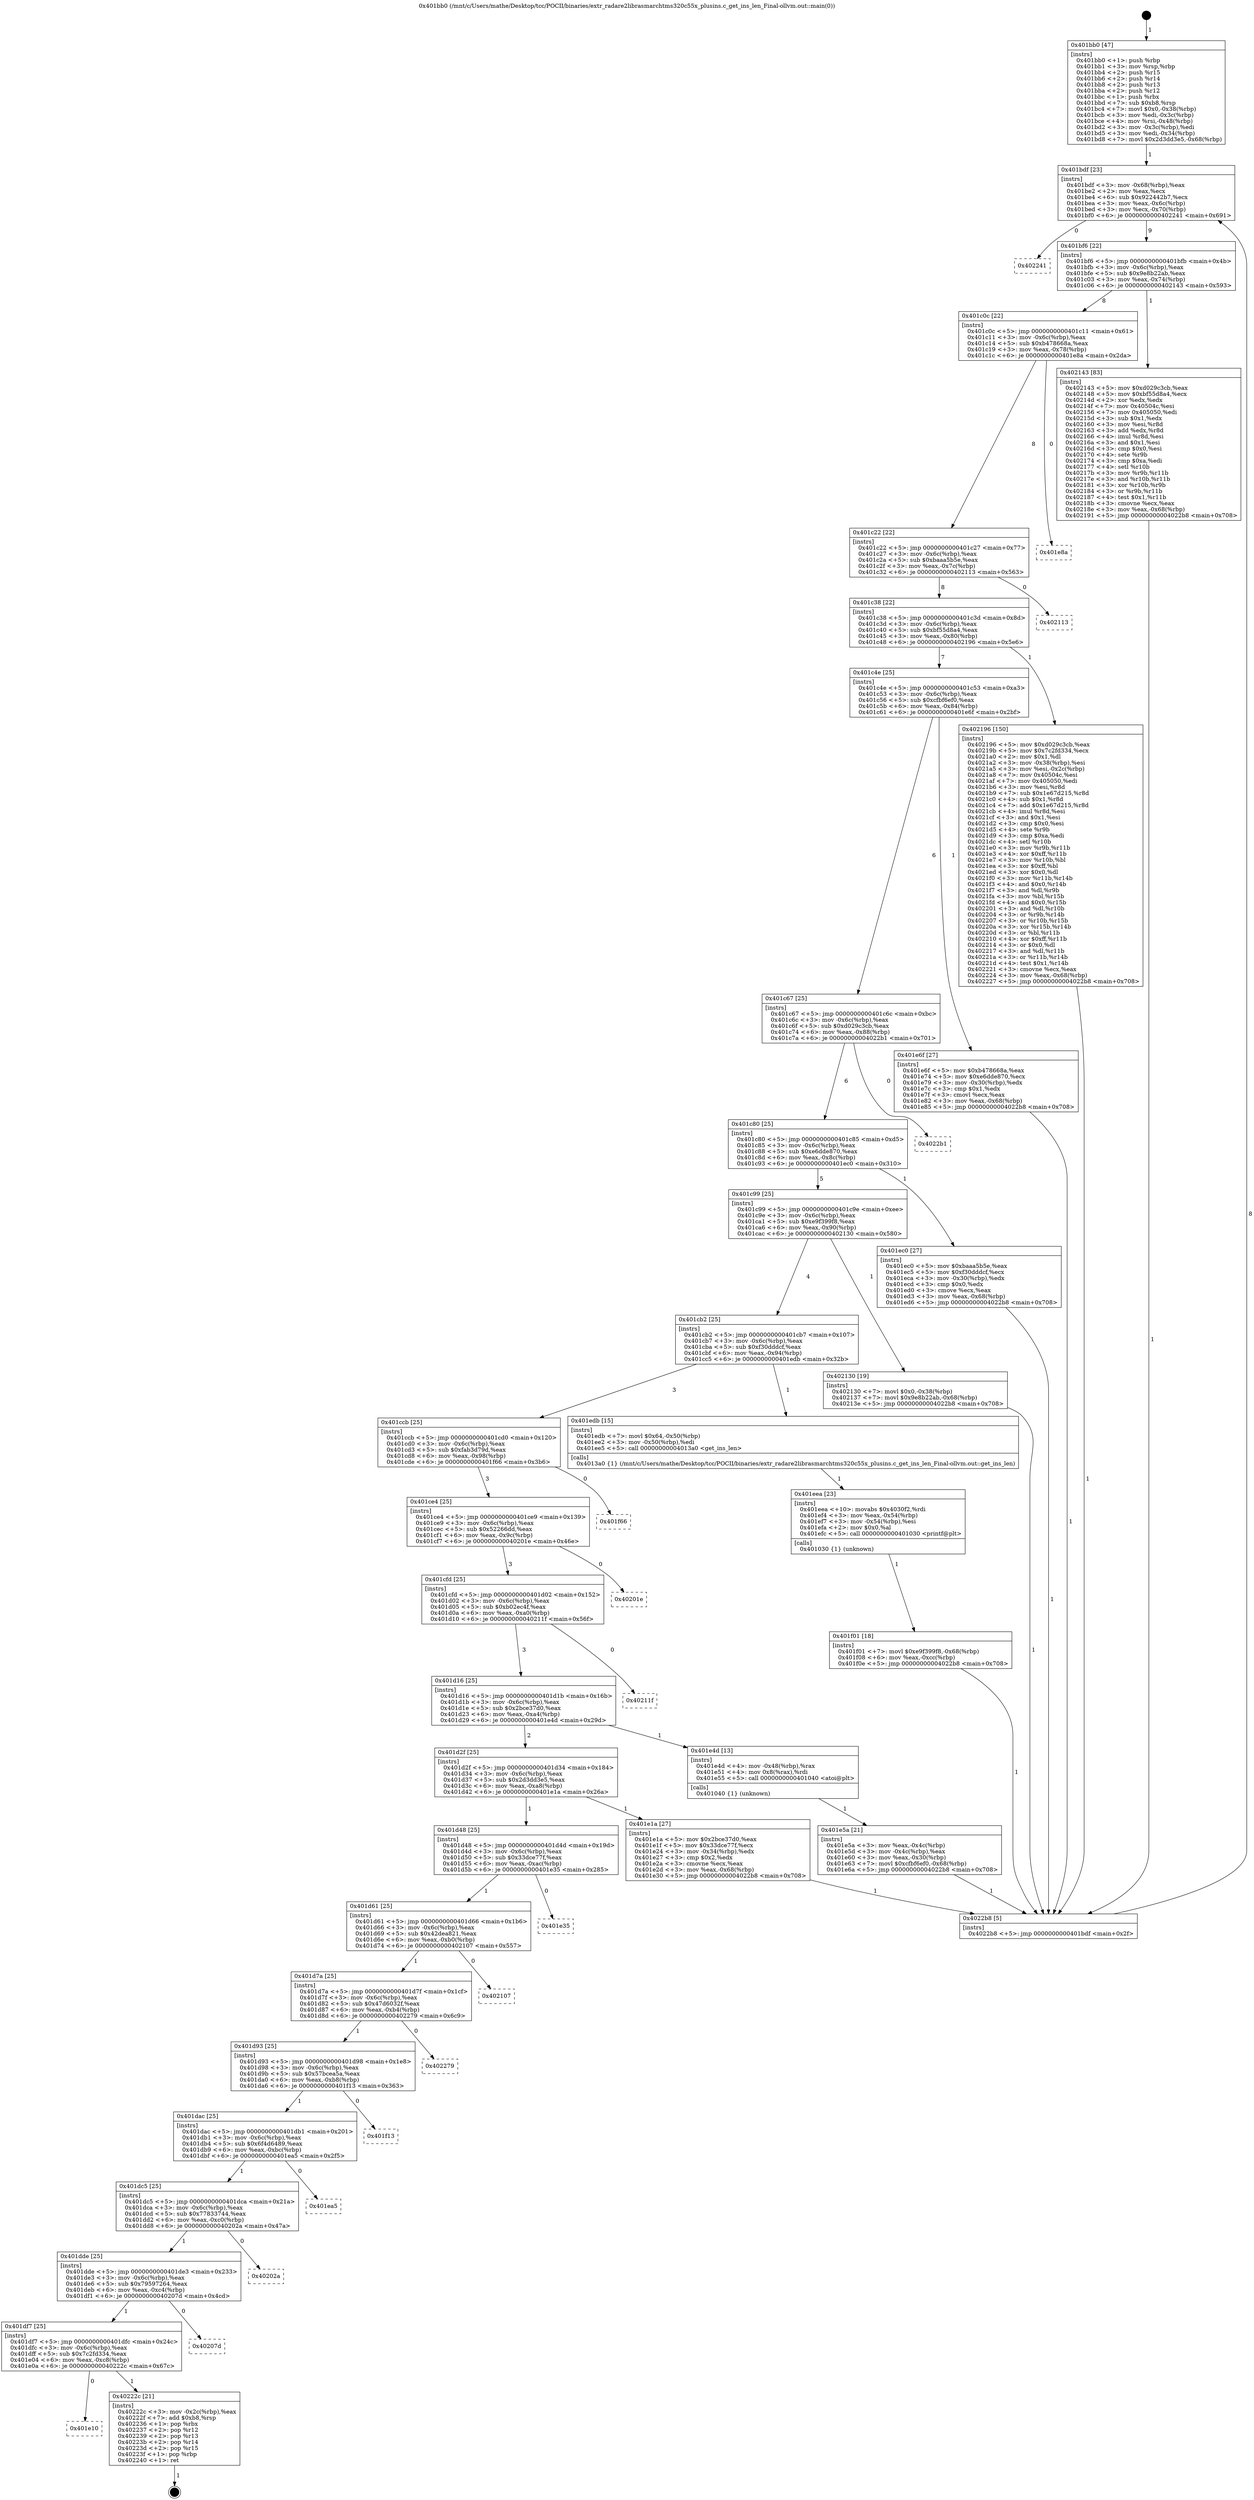 digraph "0x401bb0" {
  label = "0x401bb0 (/mnt/c/Users/mathe/Desktop/tcc/POCII/binaries/extr_radare2librasmarchtms320c55x_plusins.c_get_ins_len_Final-ollvm.out::main(0))"
  labelloc = "t"
  node[shape=record]

  Entry [label="",width=0.3,height=0.3,shape=circle,fillcolor=black,style=filled]
  "0x401bdf" [label="{
     0x401bdf [23]\l
     | [instrs]\l
     &nbsp;&nbsp;0x401bdf \<+3\>: mov -0x68(%rbp),%eax\l
     &nbsp;&nbsp;0x401be2 \<+2\>: mov %eax,%ecx\l
     &nbsp;&nbsp;0x401be4 \<+6\>: sub $0x922442b7,%ecx\l
     &nbsp;&nbsp;0x401bea \<+3\>: mov %eax,-0x6c(%rbp)\l
     &nbsp;&nbsp;0x401bed \<+3\>: mov %ecx,-0x70(%rbp)\l
     &nbsp;&nbsp;0x401bf0 \<+6\>: je 0000000000402241 \<main+0x691\>\l
  }"]
  "0x402241" [label="{
     0x402241\l
  }", style=dashed]
  "0x401bf6" [label="{
     0x401bf6 [22]\l
     | [instrs]\l
     &nbsp;&nbsp;0x401bf6 \<+5\>: jmp 0000000000401bfb \<main+0x4b\>\l
     &nbsp;&nbsp;0x401bfb \<+3\>: mov -0x6c(%rbp),%eax\l
     &nbsp;&nbsp;0x401bfe \<+5\>: sub $0x9e8b22ab,%eax\l
     &nbsp;&nbsp;0x401c03 \<+3\>: mov %eax,-0x74(%rbp)\l
     &nbsp;&nbsp;0x401c06 \<+6\>: je 0000000000402143 \<main+0x593\>\l
  }"]
  Exit [label="",width=0.3,height=0.3,shape=circle,fillcolor=black,style=filled,peripheries=2]
  "0x402143" [label="{
     0x402143 [83]\l
     | [instrs]\l
     &nbsp;&nbsp;0x402143 \<+5\>: mov $0xd029c3cb,%eax\l
     &nbsp;&nbsp;0x402148 \<+5\>: mov $0xbf55d8a4,%ecx\l
     &nbsp;&nbsp;0x40214d \<+2\>: xor %edx,%edx\l
     &nbsp;&nbsp;0x40214f \<+7\>: mov 0x40504c,%esi\l
     &nbsp;&nbsp;0x402156 \<+7\>: mov 0x405050,%edi\l
     &nbsp;&nbsp;0x40215d \<+3\>: sub $0x1,%edx\l
     &nbsp;&nbsp;0x402160 \<+3\>: mov %esi,%r8d\l
     &nbsp;&nbsp;0x402163 \<+3\>: add %edx,%r8d\l
     &nbsp;&nbsp;0x402166 \<+4\>: imul %r8d,%esi\l
     &nbsp;&nbsp;0x40216a \<+3\>: and $0x1,%esi\l
     &nbsp;&nbsp;0x40216d \<+3\>: cmp $0x0,%esi\l
     &nbsp;&nbsp;0x402170 \<+4\>: sete %r9b\l
     &nbsp;&nbsp;0x402174 \<+3\>: cmp $0xa,%edi\l
     &nbsp;&nbsp;0x402177 \<+4\>: setl %r10b\l
     &nbsp;&nbsp;0x40217b \<+3\>: mov %r9b,%r11b\l
     &nbsp;&nbsp;0x40217e \<+3\>: and %r10b,%r11b\l
     &nbsp;&nbsp;0x402181 \<+3\>: xor %r10b,%r9b\l
     &nbsp;&nbsp;0x402184 \<+3\>: or %r9b,%r11b\l
     &nbsp;&nbsp;0x402187 \<+4\>: test $0x1,%r11b\l
     &nbsp;&nbsp;0x40218b \<+3\>: cmovne %ecx,%eax\l
     &nbsp;&nbsp;0x40218e \<+3\>: mov %eax,-0x68(%rbp)\l
     &nbsp;&nbsp;0x402191 \<+5\>: jmp 00000000004022b8 \<main+0x708\>\l
  }"]
  "0x401c0c" [label="{
     0x401c0c [22]\l
     | [instrs]\l
     &nbsp;&nbsp;0x401c0c \<+5\>: jmp 0000000000401c11 \<main+0x61\>\l
     &nbsp;&nbsp;0x401c11 \<+3\>: mov -0x6c(%rbp),%eax\l
     &nbsp;&nbsp;0x401c14 \<+5\>: sub $0xb478668a,%eax\l
     &nbsp;&nbsp;0x401c19 \<+3\>: mov %eax,-0x78(%rbp)\l
     &nbsp;&nbsp;0x401c1c \<+6\>: je 0000000000401e8a \<main+0x2da\>\l
  }"]
  "0x401e10" [label="{
     0x401e10\l
  }", style=dashed]
  "0x401e8a" [label="{
     0x401e8a\l
  }", style=dashed]
  "0x401c22" [label="{
     0x401c22 [22]\l
     | [instrs]\l
     &nbsp;&nbsp;0x401c22 \<+5\>: jmp 0000000000401c27 \<main+0x77\>\l
     &nbsp;&nbsp;0x401c27 \<+3\>: mov -0x6c(%rbp),%eax\l
     &nbsp;&nbsp;0x401c2a \<+5\>: sub $0xbaaa5b5e,%eax\l
     &nbsp;&nbsp;0x401c2f \<+3\>: mov %eax,-0x7c(%rbp)\l
     &nbsp;&nbsp;0x401c32 \<+6\>: je 0000000000402113 \<main+0x563\>\l
  }"]
  "0x40222c" [label="{
     0x40222c [21]\l
     | [instrs]\l
     &nbsp;&nbsp;0x40222c \<+3\>: mov -0x2c(%rbp),%eax\l
     &nbsp;&nbsp;0x40222f \<+7\>: add $0xb8,%rsp\l
     &nbsp;&nbsp;0x402236 \<+1\>: pop %rbx\l
     &nbsp;&nbsp;0x402237 \<+2\>: pop %r12\l
     &nbsp;&nbsp;0x402239 \<+2\>: pop %r13\l
     &nbsp;&nbsp;0x40223b \<+2\>: pop %r14\l
     &nbsp;&nbsp;0x40223d \<+2\>: pop %r15\l
     &nbsp;&nbsp;0x40223f \<+1\>: pop %rbp\l
     &nbsp;&nbsp;0x402240 \<+1\>: ret\l
  }"]
  "0x402113" [label="{
     0x402113\l
  }", style=dashed]
  "0x401c38" [label="{
     0x401c38 [22]\l
     | [instrs]\l
     &nbsp;&nbsp;0x401c38 \<+5\>: jmp 0000000000401c3d \<main+0x8d\>\l
     &nbsp;&nbsp;0x401c3d \<+3\>: mov -0x6c(%rbp),%eax\l
     &nbsp;&nbsp;0x401c40 \<+5\>: sub $0xbf55d8a4,%eax\l
     &nbsp;&nbsp;0x401c45 \<+3\>: mov %eax,-0x80(%rbp)\l
     &nbsp;&nbsp;0x401c48 \<+6\>: je 0000000000402196 \<main+0x5e6\>\l
  }"]
  "0x401df7" [label="{
     0x401df7 [25]\l
     | [instrs]\l
     &nbsp;&nbsp;0x401df7 \<+5\>: jmp 0000000000401dfc \<main+0x24c\>\l
     &nbsp;&nbsp;0x401dfc \<+3\>: mov -0x6c(%rbp),%eax\l
     &nbsp;&nbsp;0x401dff \<+5\>: sub $0x7c2fd334,%eax\l
     &nbsp;&nbsp;0x401e04 \<+6\>: mov %eax,-0xc8(%rbp)\l
     &nbsp;&nbsp;0x401e0a \<+6\>: je 000000000040222c \<main+0x67c\>\l
  }"]
  "0x402196" [label="{
     0x402196 [150]\l
     | [instrs]\l
     &nbsp;&nbsp;0x402196 \<+5\>: mov $0xd029c3cb,%eax\l
     &nbsp;&nbsp;0x40219b \<+5\>: mov $0x7c2fd334,%ecx\l
     &nbsp;&nbsp;0x4021a0 \<+2\>: mov $0x1,%dl\l
     &nbsp;&nbsp;0x4021a2 \<+3\>: mov -0x38(%rbp),%esi\l
     &nbsp;&nbsp;0x4021a5 \<+3\>: mov %esi,-0x2c(%rbp)\l
     &nbsp;&nbsp;0x4021a8 \<+7\>: mov 0x40504c,%esi\l
     &nbsp;&nbsp;0x4021af \<+7\>: mov 0x405050,%edi\l
     &nbsp;&nbsp;0x4021b6 \<+3\>: mov %esi,%r8d\l
     &nbsp;&nbsp;0x4021b9 \<+7\>: sub $0x1e67d215,%r8d\l
     &nbsp;&nbsp;0x4021c0 \<+4\>: sub $0x1,%r8d\l
     &nbsp;&nbsp;0x4021c4 \<+7\>: add $0x1e67d215,%r8d\l
     &nbsp;&nbsp;0x4021cb \<+4\>: imul %r8d,%esi\l
     &nbsp;&nbsp;0x4021cf \<+3\>: and $0x1,%esi\l
     &nbsp;&nbsp;0x4021d2 \<+3\>: cmp $0x0,%esi\l
     &nbsp;&nbsp;0x4021d5 \<+4\>: sete %r9b\l
     &nbsp;&nbsp;0x4021d9 \<+3\>: cmp $0xa,%edi\l
     &nbsp;&nbsp;0x4021dc \<+4\>: setl %r10b\l
     &nbsp;&nbsp;0x4021e0 \<+3\>: mov %r9b,%r11b\l
     &nbsp;&nbsp;0x4021e3 \<+4\>: xor $0xff,%r11b\l
     &nbsp;&nbsp;0x4021e7 \<+3\>: mov %r10b,%bl\l
     &nbsp;&nbsp;0x4021ea \<+3\>: xor $0xff,%bl\l
     &nbsp;&nbsp;0x4021ed \<+3\>: xor $0x0,%dl\l
     &nbsp;&nbsp;0x4021f0 \<+3\>: mov %r11b,%r14b\l
     &nbsp;&nbsp;0x4021f3 \<+4\>: and $0x0,%r14b\l
     &nbsp;&nbsp;0x4021f7 \<+3\>: and %dl,%r9b\l
     &nbsp;&nbsp;0x4021fa \<+3\>: mov %bl,%r15b\l
     &nbsp;&nbsp;0x4021fd \<+4\>: and $0x0,%r15b\l
     &nbsp;&nbsp;0x402201 \<+3\>: and %dl,%r10b\l
     &nbsp;&nbsp;0x402204 \<+3\>: or %r9b,%r14b\l
     &nbsp;&nbsp;0x402207 \<+3\>: or %r10b,%r15b\l
     &nbsp;&nbsp;0x40220a \<+3\>: xor %r15b,%r14b\l
     &nbsp;&nbsp;0x40220d \<+3\>: or %bl,%r11b\l
     &nbsp;&nbsp;0x402210 \<+4\>: xor $0xff,%r11b\l
     &nbsp;&nbsp;0x402214 \<+3\>: or $0x0,%dl\l
     &nbsp;&nbsp;0x402217 \<+3\>: and %dl,%r11b\l
     &nbsp;&nbsp;0x40221a \<+3\>: or %r11b,%r14b\l
     &nbsp;&nbsp;0x40221d \<+4\>: test $0x1,%r14b\l
     &nbsp;&nbsp;0x402221 \<+3\>: cmovne %ecx,%eax\l
     &nbsp;&nbsp;0x402224 \<+3\>: mov %eax,-0x68(%rbp)\l
     &nbsp;&nbsp;0x402227 \<+5\>: jmp 00000000004022b8 \<main+0x708\>\l
  }"]
  "0x401c4e" [label="{
     0x401c4e [25]\l
     | [instrs]\l
     &nbsp;&nbsp;0x401c4e \<+5\>: jmp 0000000000401c53 \<main+0xa3\>\l
     &nbsp;&nbsp;0x401c53 \<+3\>: mov -0x6c(%rbp),%eax\l
     &nbsp;&nbsp;0x401c56 \<+5\>: sub $0xcfbf6ef0,%eax\l
     &nbsp;&nbsp;0x401c5b \<+6\>: mov %eax,-0x84(%rbp)\l
     &nbsp;&nbsp;0x401c61 \<+6\>: je 0000000000401e6f \<main+0x2bf\>\l
  }"]
  "0x40207d" [label="{
     0x40207d\l
  }", style=dashed]
  "0x401e6f" [label="{
     0x401e6f [27]\l
     | [instrs]\l
     &nbsp;&nbsp;0x401e6f \<+5\>: mov $0xb478668a,%eax\l
     &nbsp;&nbsp;0x401e74 \<+5\>: mov $0xe6dde870,%ecx\l
     &nbsp;&nbsp;0x401e79 \<+3\>: mov -0x30(%rbp),%edx\l
     &nbsp;&nbsp;0x401e7c \<+3\>: cmp $0x1,%edx\l
     &nbsp;&nbsp;0x401e7f \<+3\>: cmovl %ecx,%eax\l
     &nbsp;&nbsp;0x401e82 \<+3\>: mov %eax,-0x68(%rbp)\l
     &nbsp;&nbsp;0x401e85 \<+5\>: jmp 00000000004022b8 \<main+0x708\>\l
  }"]
  "0x401c67" [label="{
     0x401c67 [25]\l
     | [instrs]\l
     &nbsp;&nbsp;0x401c67 \<+5\>: jmp 0000000000401c6c \<main+0xbc\>\l
     &nbsp;&nbsp;0x401c6c \<+3\>: mov -0x6c(%rbp),%eax\l
     &nbsp;&nbsp;0x401c6f \<+5\>: sub $0xd029c3cb,%eax\l
     &nbsp;&nbsp;0x401c74 \<+6\>: mov %eax,-0x88(%rbp)\l
     &nbsp;&nbsp;0x401c7a \<+6\>: je 00000000004022b1 \<main+0x701\>\l
  }"]
  "0x401dde" [label="{
     0x401dde [25]\l
     | [instrs]\l
     &nbsp;&nbsp;0x401dde \<+5\>: jmp 0000000000401de3 \<main+0x233\>\l
     &nbsp;&nbsp;0x401de3 \<+3\>: mov -0x6c(%rbp),%eax\l
     &nbsp;&nbsp;0x401de6 \<+5\>: sub $0x79597264,%eax\l
     &nbsp;&nbsp;0x401deb \<+6\>: mov %eax,-0xc4(%rbp)\l
     &nbsp;&nbsp;0x401df1 \<+6\>: je 000000000040207d \<main+0x4cd\>\l
  }"]
  "0x4022b1" [label="{
     0x4022b1\l
  }", style=dashed]
  "0x401c80" [label="{
     0x401c80 [25]\l
     | [instrs]\l
     &nbsp;&nbsp;0x401c80 \<+5\>: jmp 0000000000401c85 \<main+0xd5\>\l
     &nbsp;&nbsp;0x401c85 \<+3\>: mov -0x6c(%rbp),%eax\l
     &nbsp;&nbsp;0x401c88 \<+5\>: sub $0xe6dde870,%eax\l
     &nbsp;&nbsp;0x401c8d \<+6\>: mov %eax,-0x8c(%rbp)\l
     &nbsp;&nbsp;0x401c93 \<+6\>: je 0000000000401ec0 \<main+0x310\>\l
  }"]
  "0x40202a" [label="{
     0x40202a\l
  }", style=dashed]
  "0x401ec0" [label="{
     0x401ec0 [27]\l
     | [instrs]\l
     &nbsp;&nbsp;0x401ec0 \<+5\>: mov $0xbaaa5b5e,%eax\l
     &nbsp;&nbsp;0x401ec5 \<+5\>: mov $0xf30dddcf,%ecx\l
     &nbsp;&nbsp;0x401eca \<+3\>: mov -0x30(%rbp),%edx\l
     &nbsp;&nbsp;0x401ecd \<+3\>: cmp $0x0,%edx\l
     &nbsp;&nbsp;0x401ed0 \<+3\>: cmove %ecx,%eax\l
     &nbsp;&nbsp;0x401ed3 \<+3\>: mov %eax,-0x68(%rbp)\l
     &nbsp;&nbsp;0x401ed6 \<+5\>: jmp 00000000004022b8 \<main+0x708\>\l
  }"]
  "0x401c99" [label="{
     0x401c99 [25]\l
     | [instrs]\l
     &nbsp;&nbsp;0x401c99 \<+5\>: jmp 0000000000401c9e \<main+0xee\>\l
     &nbsp;&nbsp;0x401c9e \<+3\>: mov -0x6c(%rbp),%eax\l
     &nbsp;&nbsp;0x401ca1 \<+5\>: sub $0xe9f399f8,%eax\l
     &nbsp;&nbsp;0x401ca6 \<+6\>: mov %eax,-0x90(%rbp)\l
     &nbsp;&nbsp;0x401cac \<+6\>: je 0000000000402130 \<main+0x580\>\l
  }"]
  "0x401dc5" [label="{
     0x401dc5 [25]\l
     | [instrs]\l
     &nbsp;&nbsp;0x401dc5 \<+5\>: jmp 0000000000401dca \<main+0x21a\>\l
     &nbsp;&nbsp;0x401dca \<+3\>: mov -0x6c(%rbp),%eax\l
     &nbsp;&nbsp;0x401dcd \<+5\>: sub $0x77833744,%eax\l
     &nbsp;&nbsp;0x401dd2 \<+6\>: mov %eax,-0xc0(%rbp)\l
     &nbsp;&nbsp;0x401dd8 \<+6\>: je 000000000040202a \<main+0x47a\>\l
  }"]
  "0x402130" [label="{
     0x402130 [19]\l
     | [instrs]\l
     &nbsp;&nbsp;0x402130 \<+7\>: movl $0x0,-0x38(%rbp)\l
     &nbsp;&nbsp;0x402137 \<+7\>: movl $0x9e8b22ab,-0x68(%rbp)\l
     &nbsp;&nbsp;0x40213e \<+5\>: jmp 00000000004022b8 \<main+0x708\>\l
  }"]
  "0x401cb2" [label="{
     0x401cb2 [25]\l
     | [instrs]\l
     &nbsp;&nbsp;0x401cb2 \<+5\>: jmp 0000000000401cb7 \<main+0x107\>\l
     &nbsp;&nbsp;0x401cb7 \<+3\>: mov -0x6c(%rbp),%eax\l
     &nbsp;&nbsp;0x401cba \<+5\>: sub $0xf30dddcf,%eax\l
     &nbsp;&nbsp;0x401cbf \<+6\>: mov %eax,-0x94(%rbp)\l
     &nbsp;&nbsp;0x401cc5 \<+6\>: je 0000000000401edb \<main+0x32b\>\l
  }"]
  "0x401ea5" [label="{
     0x401ea5\l
  }", style=dashed]
  "0x401edb" [label="{
     0x401edb [15]\l
     | [instrs]\l
     &nbsp;&nbsp;0x401edb \<+7\>: movl $0x64,-0x50(%rbp)\l
     &nbsp;&nbsp;0x401ee2 \<+3\>: mov -0x50(%rbp),%edi\l
     &nbsp;&nbsp;0x401ee5 \<+5\>: call 00000000004013a0 \<get_ins_len\>\l
     | [calls]\l
     &nbsp;&nbsp;0x4013a0 \{1\} (/mnt/c/Users/mathe/Desktop/tcc/POCII/binaries/extr_radare2librasmarchtms320c55x_plusins.c_get_ins_len_Final-ollvm.out::get_ins_len)\l
  }"]
  "0x401ccb" [label="{
     0x401ccb [25]\l
     | [instrs]\l
     &nbsp;&nbsp;0x401ccb \<+5\>: jmp 0000000000401cd0 \<main+0x120\>\l
     &nbsp;&nbsp;0x401cd0 \<+3\>: mov -0x6c(%rbp),%eax\l
     &nbsp;&nbsp;0x401cd3 \<+5\>: sub $0xfab3d79d,%eax\l
     &nbsp;&nbsp;0x401cd8 \<+6\>: mov %eax,-0x98(%rbp)\l
     &nbsp;&nbsp;0x401cde \<+6\>: je 0000000000401f66 \<main+0x3b6\>\l
  }"]
  "0x401dac" [label="{
     0x401dac [25]\l
     | [instrs]\l
     &nbsp;&nbsp;0x401dac \<+5\>: jmp 0000000000401db1 \<main+0x201\>\l
     &nbsp;&nbsp;0x401db1 \<+3\>: mov -0x6c(%rbp),%eax\l
     &nbsp;&nbsp;0x401db4 \<+5\>: sub $0x6f4d6489,%eax\l
     &nbsp;&nbsp;0x401db9 \<+6\>: mov %eax,-0xbc(%rbp)\l
     &nbsp;&nbsp;0x401dbf \<+6\>: je 0000000000401ea5 \<main+0x2f5\>\l
  }"]
  "0x401f66" [label="{
     0x401f66\l
  }", style=dashed]
  "0x401ce4" [label="{
     0x401ce4 [25]\l
     | [instrs]\l
     &nbsp;&nbsp;0x401ce4 \<+5\>: jmp 0000000000401ce9 \<main+0x139\>\l
     &nbsp;&nbsp;0x401ce9 \<+3\>: mov -0x6c(%rbp),%eax\l
     &nbsp;&nbsp;0x401cec \<+5\>: sub $0x52266dd,%eax\l
     &nbsp;&nbsp;0x401cf1 \<+6\>: mov %eax,-0x9c(%rbp)\l
     &nbsp;&nbsp;0x401cf7 \<+6\>: je 000000000040201e \<main+0x46e\>\l
  }"]
  "0x401f13" [label="{
     0x401f13\l
  }", style=dashed]
  "0x40201e" [label="{
     0x40201e\l
  }", style=dashed]
  "0x401cfd" [label="{
     0x401cfd [25]\l
     | [instrs]\l
     &nbsp;&nbsp;0x401cfd \<+5\>: jmp 0000000000401d02 \<main+0x152\>\l
     &nbsp;&nbsp;0x401d02 \<+3\>: mov -0x6c(%rbp),%eax\l
     &nbsp;&nbsp;0x401d05 \<+5\>: sub $0xb02ec4f,%eax\l
     &nbsp;&nbsp;0x401d0a \<+6\>: mov %eax,-0xa0(%rbp)\l
     &nbsp;&nbsp;0x401d10 \<+6\>: je 000000000040211f \<main+0x56f\>\l
  }"]
  "0x401d93" [label="{
     0x401d93 [25]\l
     | [instrs]\l
     &nbsp;&nbsp;0x401d93 \<+5\>: jmp 0000000000401d98 \<main+0x1e8\>\l
     &nbsp;&nbsp;0x401d98 \<+3\>: mov -0x6c(%rbp),%eax\l
     &nbsp;&nbsp;0x401d9b \<+5\>: sub $0x57bcea5a,%eax\l
     &nbsp;&nbsp;0x401da0 \<+6\>: mov %eax,-0xb8(%rbp)\l
     &nbsp;&nbsp;0x401da6 \<+6\>: je 0000000000401f13 \<main+0x363\>\l
  }"]
  "0x40211f" [label="{
     0x40211f\l
  }", style=dashed]
  "0x401d16" [label="{
     0x401d16 [25]\l
     | [instrs]\l
     &nbsp;&nbsp;0x401d16 \<+5\>: jmp 0000000000401d1b \<main+0x16b\>\l
     &nbsp;&nbsp;0x401d1b \<+3\>: mov -0x6c(%rbp),%eax\l
     &nbsp;&nbsp;0x401d1e \<+5\>: sub $0x2bce37d0,%eax\l
     &nbsp;&nbsp;0x401d23 \<+6\>: mov %eax,-0xa4(%rbp)\l
     &nbsp;&nbsp;0x401d29 \<+6\>: je 0000000000401e4d \<main+0x29d\>\l
  }"]
  "0x402279" [label="{
     0x402279\l
  }", style=dashed]
  "0x401e4d" [label="{
     0x401e4d [13]\l
     | [instrs]\l
     &nbsp;&nbsp;0x401e4d \<+4\>: mov -0x48(%rbp),%rax\l
     &nbsp;&nbsp;0x401e51 \<+4\>: mov 0x8(%rax),%rdi\l
     &nbsp;&nbsp;0x401e55 \<+5\>: call 0000000000401040 \<atoi@plt\>\l
     | [calls]\l
     &nbsp;&nbsp;0x401040 \{1\} (unknown)\l
  }"]
  "0x401d2f" [label="{
     0x401d2f [25]\l
     | [instrs]\l
     &nbsp;&nbsp;0x401d2f \<+5\>: jmp 0000000000401d34 \<main+0x184\>\l
     &nbsp;&nbsp;0x401d34 \<+3\>: mov -0x6c(%rbp),%eax\l
     &nbsp;&nbsp;0x401d37 \<+5\>: sub $0x2d3dd3e5,%eax\l
     &nbsp;&nbsp;0x401d3c \<+6\>: mov %eax,-0xa8(%rbp)\l
     &nbsp;&nbsp;0x401d42 \<+6\>: je 0000000000401e1a \<main+0x26a\>\l
  }"]
  "0x401d7a" [label="{
     0x401d7a [25]\l
     | [instrs]\l
     &nbsp;&nbsp;0x401d7a \<+5\>: jmp 0000000000401d7f \<main+0x1cf\>\l
     &nbsp;&nbsp;0x401d7f \<+3\>: mov -0x6c(%rbp),%eax\l
     &nbsp;&nbsp;0x401d82 \<+5\>: sub $0x47d6032f,%eax\l
     &nbsp;&nbsp;0x401d87 \<+6\>: mov %eax,-0xb4(%rbp)\l
     &nbsp;&nbsp;0x401d8d \<+6\>: je 0000000000402279 \<main+0x6c9\>\l
  }"]
  "0x401e1a" [label="{
     0x401e1a [27]\l
     | [instrs]\l
     &nbsp;&nbsp;0x401e1a \<+5\>: mov $0x2bce37d0,%eax\l
     &nbsp;&nbsp;0x401e1f \<+5\>: mov $0x33dce77f,%ecx\l
     &nbsp;&nbsp;0x401e24 \<+3\>: mov -0x34(%rbp),%edx\l
     &nbsp;&nbsp;0x401e27 \<+3\>: cmp $0x2,%edx\l
     &nbsp;&nbsp;0x401e2a \<+3\>: cmovne %ecx,%eax\l
     &nbsp;&nbsp;0x401e2d \<+3\>: mov %eax,-0x68(%rbp)\l
     &nbsp;&nbsp;0x401e30 \<+5\>: jmp 00000000004022b8 \<main+0x708\>\l
  }"]
  "0x401d48" [label="{
     0x401d48 [25]\l
     | [instrs]\l
     &nbsp;&nbsp;0x401d48 \<+5\>: jmp 0000000000401d4d \<main+0x19d\>\l
     &nbsp;&nbsp;0x401d4d \<+3\>: mov -0x6c(%rbp),%eax\l
     &nbsp;&nbsp;0x401d50 \<+5\>: sub $0x33dce77f,%eax\l
     &nbsp;&nbsp;0x401d55 \<+6\>: mov %eax,-0xac(%rbp)\l
     &nbsp;&nbsp;0x401d5b \<+6\>: je 0000000000401e35 \<main+0x285\>\l
  }"]
  "0x4022b8" [label="{
     0x4022b8 [5]\l
     | [instrs]\l
     &nbsp;&nbsp;0x4022b8 \<+5\>: jmp 0000000000401bdf \<main+0x2f\>\l
  }"]
  "0x401bb0" [label="{
     0x401bb0 [47]\l
     | [instrs]\l
     &nbsp;&nbsp;0x401bb0 \<+1\>: push %rbp\l
     &nbsp;&nbsp;0x401bb1 \<+3\>: mov %rsp,%rbp\l
     &nbsp;&nbsp;0x401bb4 \<+2\>: push %r15\l
     &nbsp;&nbsp;0x401bb6 \<+2\>: push %r14\l
     &nbsp;&nbsp;0x401bb8 \<+2\>: push %r13\l
     &nbsp;&nbsp;0x401bba \<+2\>: push %r12\l
     &nbsp;&nbsp;0x401bbc \<+1\>: push %rbx\l
     &nbsp;&nbsp;0x401bbd \<+7\>: sub $0xb8,%rsp\l
     &nbsp;&nbsp;0x401bc4 \<+7\>: movl $0x0,-0x38(%rbp)\l
     &nbsp;&nbsp;0x401bcb \<+3\>: mov %edi,-0x3c(%rbp)\l
     &nbsp;&nbsp;0x401bce \<+4\>: mov %rsi,-0x48(%rbp)\l
     &nbsp;&nbsp;0x401bd2 \<+3\>: mov -0x3c(%rbp),%edi\l
     &nbsp;&nbsp;0x401bd5 \<+3\>: mov %edi,-0x34(%rbp)\l
     &nbsp;&nbsp;0x401bd8 \<+7\>: movl $0x2d3dd3e5,-0x68(%rbp)\l
  }"]
  "0x401e5a" [label="{
     0x401e5a [21]\l
     | [instrs]\l
     &nbsp;&nbsp;0x401e5a \<+3\>: mov %eax,-0x4c(%rbp)\l
     &nbsp;&nbsp;0x401e5d \<+3\>: mov -0x4c(%rbp),%eax\l
     &nbsp;&nbsp;0x401e60 \<+3\>: mov %eax,-0x30(%rbp)\l
     &nbsp;&nbsp;0x401e63 \<+7\>: movl $0xcfbf6ef0,-0x68(%rbp)\l
     &nbsp;&nbsp;0x401e6a \<+5\>: jmp 00000000004022b8 \<main+0x708\>\l
  }"]
  "0x401eea" [label="{
     0x401eea [23]\l
     | [instrs]\l
     &nbsp;&nbsp;0x401eea \<+10\>: movabs $0x4030f2,%rdi\l
     &nbsp;&nbsp;0x401ef4 \<+3\>: mov %eax,-0x54(%rbp)\l
     &nbsp;&nbsp;0x401ef7 \<+3\>: mov -0x54(%rbp),%esi\l
     &nbsp;&nbsp;0x401efa \<+2\>: mov $0x0,%al\l
     &nbsp;&nbsp;0x401efc \<+5\>: call 0000000000401030 \<printf@plt\>\l
     | [calls]\l
     &nbsp;&nbsp;0x401030 \{1\} (unknown)\l
  }"]
  "0x401f01" [label="{
     0x401f01 [18]\l
     | [instrs]\l
     &nbsp;&nbsp;0x401f01 \<+7\>: movl $0xe9f399f8,-0x68(%rbp)\l
     &nbsp;&nbsp;0x401f08 \<+6\>: mov %eax,-0xcc(%rbp)\l
     &nbsp;&nbsp;0x401f0e \<+5\>: jmp 00000000004022b8 \<main+0x708\>\l
  }"]
  "0x402107" [label="{
     0x402107\l
  }", style=dashed]
  "0x401e35" [label="{
     0x401e35\l
  }", style=dashed]
  "0x401d61" [label="{
     0x401d61 [25]\l
     | [instrs]\l
     &nbsp;&nbsp;0x401d61 \<+5\>: jmp 0000000000401d66 \<main+0x1b6\>\l
     &nbsp;&nbsp;0x401d66 \<+3\>: mov -0x6c(%rbp),%eax\l
     &nbsp;&nbsp;0x401d69 \<+5\>: sub $0x42dea821,%eax\l
     &nbsp;&nbsp;0x401d6e \<+6\>: mov %eax,-0xb0(%rbp)\l
     &nbsp;&nbsp;0x401d74 \<+6\>: je 0000000000402107 \<main+0x557\>\l
  }"]
  Entry -> "0x401bb0" [label=" 1"]
  "0x401bdf" -> "0x402241" [label=" 0"]
  "0x401bdf" -> "0x401bf6" [label=" 9"]
  "0x40222c" -> Exit [label=" 1"]
  "0x401bf6" -> "0x402143" [label=" 1"]
  "0x401bf6" -> "0x401c0c" [label=" 8"]
  "0x401df7" -> "0x401e10" [label=" 0"]
  "0x401c0c" -> "0x401e8a" [label=" 0"]
  "0x401c0c" -> "0x401c22" [label=" 8"]
  "0x401df7" -> "0x40222c" [label=" 1"]
  "0x401c22" -> "0x402113" [label=" 0"]
  "0x401c22" -> "0x401c38" [label=" 8"]
  "0x401dde" -> "0x401df7" [label=" 1"]
  "0x401c38" -> "0x402196" [label=" 1"]
  "0x401c38" -> "0x401c4e" [label=" 7"]
  "0x401dde" -> "0x40207d" [label=" 0"]
  "0x401c4e" -> "0x401e6f" [label=" 1"]
  "0x401c4e" -> "0x401c67" [label=" 6"]
  "0x401dc5" -> "0x401dde" [label=" 1"]
  "0x401c67" -> "0x4022b1" [label=" 0"]
  "0x401c67" -> "0x401c80" [label=" 6"]
  "0x401dc5" -> "0x40202a" [label=" 0"]
  "0x401c80" -> "0x401ec0" [label=" 1"]
  "0x401c80" -> "0x401c99" [label=" 5"]
  "0x401dac" -> "0x401dc5" [label=" 1"]
  "0x401c99" -> "0x402130" [label=" 1"]
  "0x401c99" -> "0x401cb2" [label=" 4"]
  "0x401dac" -> "0x401ea5" [label=" 0"]
  "0x401cb2" -> "0x401edb" [label=" 1"]
  "0x401cb2" -> "0x401ccb" [label=" 3"]
  "0x401d93" -> "0x401dac" [label=" 1"]
  "0x401ccb" -> "0x401f66" [label=" 0"]
  "0x401ccb" -> "0x401ce4" [label=" 3"]
  "0x401d93" -> "0x401f13" [label=" 0"]
  "0x401ce4" -> "0x40201e" [label=" 0"]
  "0x401ce4" -> "0x401cfd" [label=" 3"]
  "0x401d7a" -> "0x401d93" [label=" 1"]
  "0x401cfd" -> "0x40211f" [label=" 0"]
  "0x401cfd" -> "0x401d16" [label=" 3"]
  "0x401d7a" -> "0x402279" [label=" 0"]
  "0x401d16" -> "0x401e4d" [label=" 1"]
  "0x401d16" -> "0x401d2f" [label=" 2"]
  "0x401d61" -> "0x401d7a" [label=" 1"]
  "0x401d2f" -> "0x401e1a" [label=" 1"]
  "0x401d2f" -> "0x401d48" [label=" 1"]
  "0x401e1a" -> "0x4022b8" [label=" 1"]
  "0x401bb0" -> "0x401bdf" [label=" 1"]
  "0x4022b8" -> "0x401bdf" [label=" 8"]
  "0x401e4d" -> "0x401e5a" [label=" 1"]
  "0x401e5a" -> "0x4022b8" [label=" 1"]
  "0x401e6f" -> "0x4022b8" [label=" 1"]
  "0x401ec0" -> "0x4022b8" [label=" 1"]
  "0x401edb" -> "0x401eea" [label=" 1"]
  "0x401eea" -> "0x401f01" [label=" 1"]
  "0x401f01" -> "0x4022b8" [label=" 1"]
  "0x402130" -> "0x4022b8" [label=" 1"]
  "0x402143" -> "0x4022b8" [label=" 1"]
  "0x402196" -> "0x4022b8" [label=" 1"]
  "0x401d61" -> "0x402107" [label=" 0"]
  "0x401d48" -> "0x401e35" [label=" 0"]
  "0x401d48" -> "0x401d61" [label=" 1"]
}
